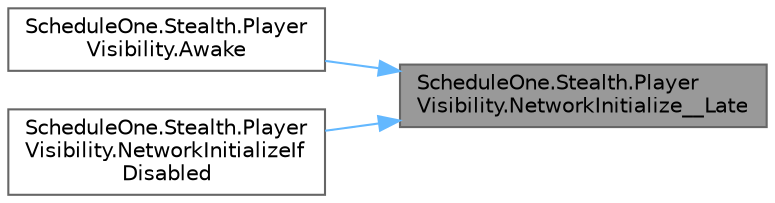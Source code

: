 digraph "ScheduleOne.Stealth.PlayerVisibility.NetworkInitialize__Late"
{
 // LATEX_PDF_SIZE
  bgcolor="transparent";
  edge [fontname=Helvetica,fontsize=10,labelfontname=Helvetica,labelfontsize=10];
  node [fontname=Helvetica,fontsize=10,shape=box,height=0.2,width=0.4];
  rankdir="RL";
  Node1 [id="Node000001",label="ScheduleOne.Stealth.Player\lVisibility.NetworkInitialize__Late",height=0.2,width=0.4,color="gray40", fillcolor="grey60", style="filled", fontcolor="black",tooltip=" "];
  Node1 -> Node2 [id="edge1_Node000001_Node000002",dir="back",color="steelblue1",style="solid",tooltip=" "];
  Node2 [id="Node000002",label="ScheduleOne.Stealth.Player\lVisibility.Awake",height=0.2,width=0.4,color="grey40", fillcolor="white", style="filled",URL="$class_schedule_one_1_1_stealth_1_1_player_visibility.html#a0d36aa8d4e30eaf87cd13048af2dc024",tooltip=" "];
  Node1 -> Node3 [id="edge2_Node000001_Node000003",dir="back",color="steelblue1",style="solid",tooltip=" "];
  Node3 [id="Node000003",label="ScheduleOne.Stealth.Player\lVisibility.NetworkInitializeIf\lDisabled",height=0.2,width=0.4,color="grey40", fillcolor="white", style="filled",URL="$class_schedule_one_1_1_stealth_1_1_player_visibility.html#a018c03bfe219eff48cf361cf27497059",tooltip=" "];
}
